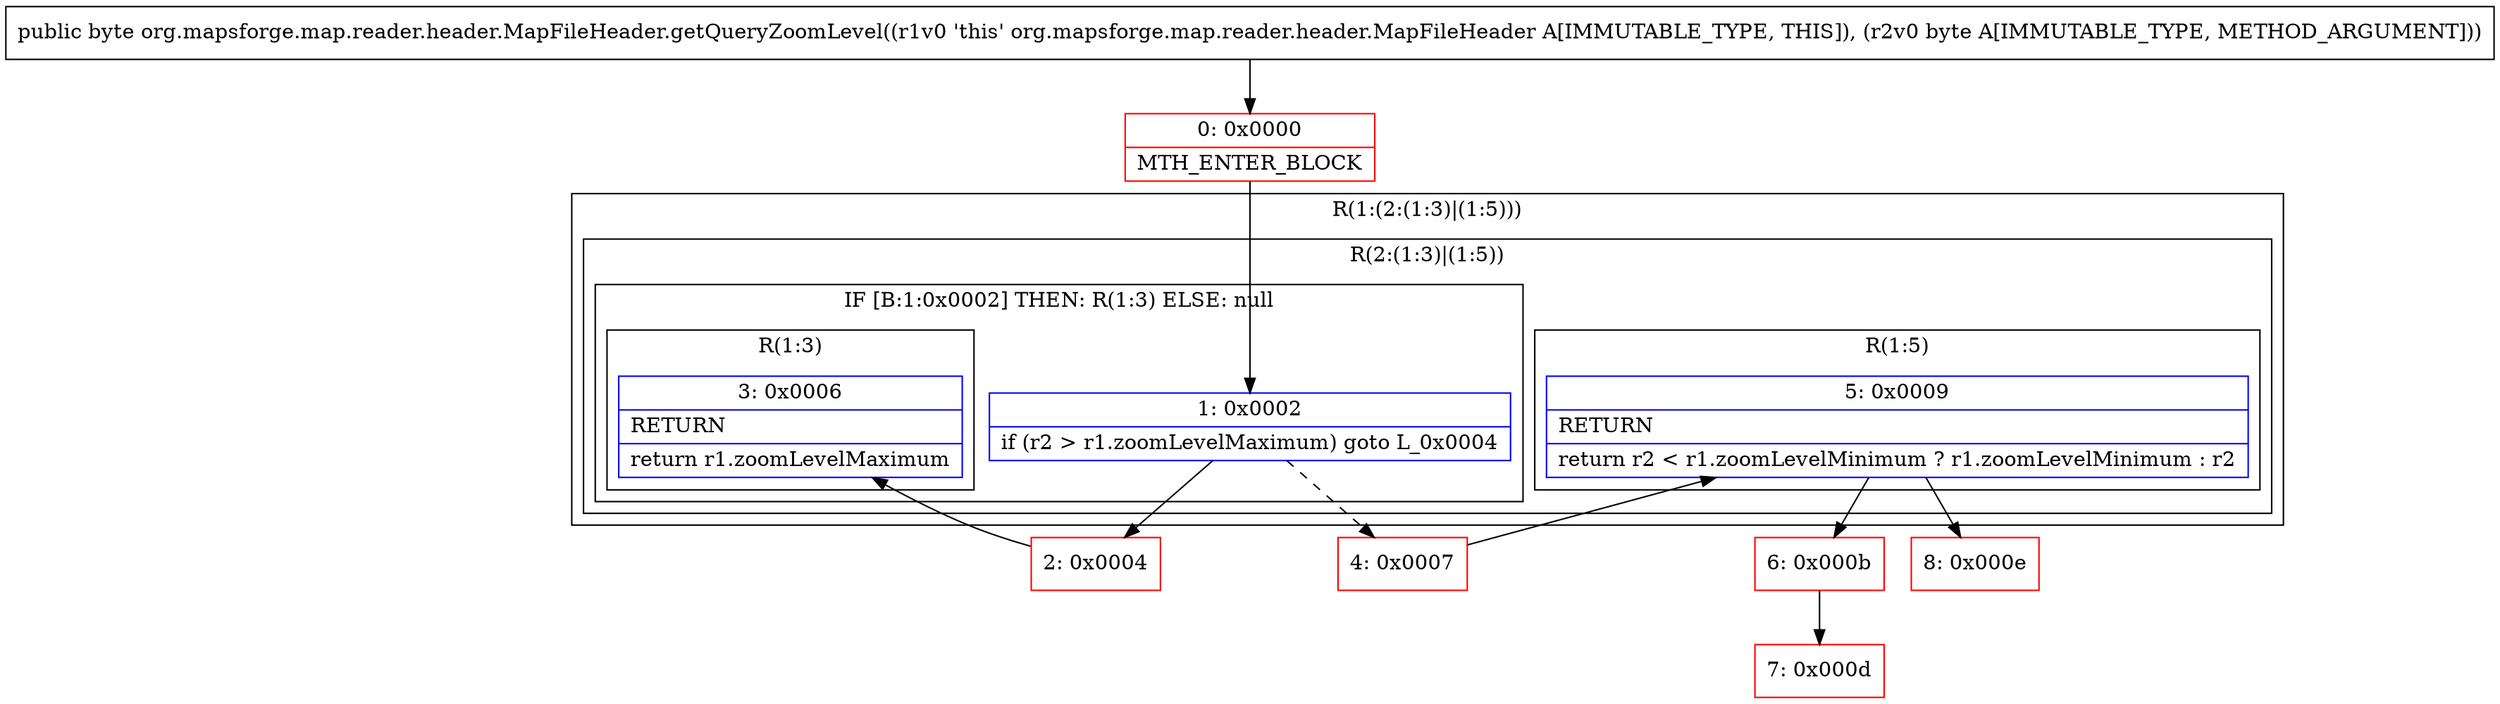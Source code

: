 digraph "CFG fororg.mapsforge.map.reader.header.MapFileHeader.getQueryZoomLevel(B)B" {
subgraph cluster_Region_1403622877 {
label = "R(1:(2:(1:3)|(1:5)))";
node [shape=record,color=blue];
subgraph cluster_Region_241600842 {
label = "R(2:(1:3)|(1:5))";
node [shape=record,color=blue];
subgraph cluster_IfRegion_615361983 {
label = "IF [B:1:0x0002] THEN: R(1:3) ELSE: null";
node [shape=record,color=blue];
Node_1 [shape=record,label="{1\:\ 0x0002|if (r2 \> r1.zoomLevelMaximum) goto L_0x0004\l}"];
subgraph cluster_Region_664506246 {
label = "R(1:3)";
node [shape=record,color=blue];
Node_3 [shape=record,label="{3\:\ 0x0006|RETURN\l|return r1.zoomLevelMaximum\l}"];
}
}
subgraph cluster_Region_948171221 {
label = "R(1:5)";
node [shape=record,color=blue];
Node_5 [shape=record,label="{5\:\ 0x0009|RETURN\l|return r2 \< r1.zoomLevelMinimum ? r1.zoomLevelMinimum : r2\l}"];
}
}
}
Node_0 [shape=record,color=red,label="{0\:\ 0x0000|MTH_ENTER_BLOCK\l}"];
Node_2 [shape=record,color=red,label="{2\:\ 0x0004}"];
Node_4 [shape=record,color=red,label="{4\:\ 0x0007}"];
Node_6 [shape=record,color=red,label="{6\:\ 0x000b}"];
Node_7 [shape=record,color=red,label="{7\:\ 0x000d}"];
Node_8 [shape=record,color=red,label="{8\:\ 0x000e}"];
MethodNode[shape=record,label="{public byte org.mapsforge.map.reader.header.MapFileHeader.getQueryZoomLevel((r1v0 'this' org.mapsforge.map.reader.header.MapFileHeader A[IMMUTABLE_TYPE, THIS]), (r2v0 byte A[IMMUTABLE_TYPE, METHOD_ARGUMENT])) }"];
MethodNode -> Node_0;
Node_1 -> Node_2;
Node_1 -> Node_4[style=dashed];
Node_5 -> Node_6;
Node_5 -> Node_8;
Node_0 -> Node_1;
Node_2 -> Node_3;
Node_4 -> Node_5;
Node_6 -> Node_7;
}

